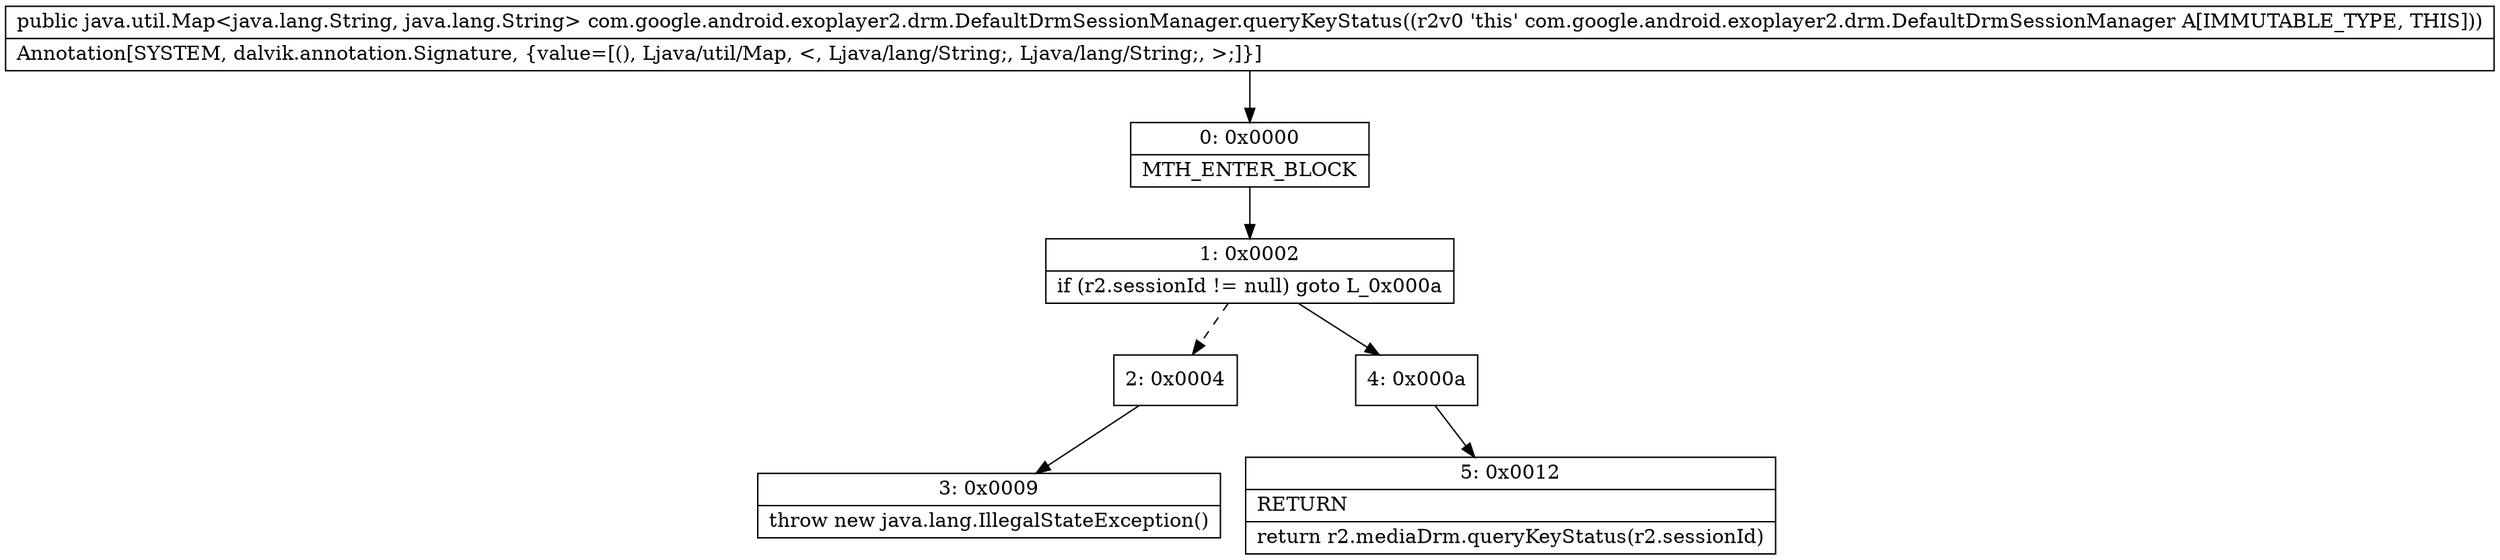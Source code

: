 digraph "CFG forcom.google.android.exoplayer2.drm.DefaultDrmSessionManager.queryKeyStatus()Ljava\/util\/Map;" {
Node_0 [shape=record,label="{0\:\ 0x0000|MTH_ENTER_BLOCK\l}"];
Node_1 [shape=record,label="{1\:\ 0x0002|if (r2.sessionId != null) goto L_0x000a\l}"];
Node_2 [shape=record,label="{2\:\ 0x0004}"];
Node_3 [shape=record,label="{3\:\ 0x0009|throw new java.lang.IllegalStateException()\l}"];
Node_4 [shape=record,label="{4\:\ 0x000a}"];
Node_5 [shape=record,label="{5\:\ 0x0012|RETURN\l|return r2.mediaDrm.queryKeyStatus(r2.sessionId)\l}"];
MethodNode[shape=record,label="{public java.util.Map\<java.lang.String, java.lang.String\> com.google.android.exoplayer2.drm.DefaultDrmSessionManager.queryKeyStatus((r2v0 'this' com.google.android.exoplayer2.drm.DefaultDrmSessionManager A[IMMUTABLE_TYPE, THIS]))  | Annotation[SYSTEM, dalvik.annotation.Signature, \{value=[(), Ljava\/util\/Map, \<, Ljava\/lang\/String;, Ljava\/lang\/String;, \>;]\}]\l}"];
MethodNode -> Node_0;
Node_0 -> Node_1;
Node_1 -> Node_2[style=dashed];
Node_1 -> Node_4;
Node_2 -> Node_3;
Node_4 -> Node_5;
}

